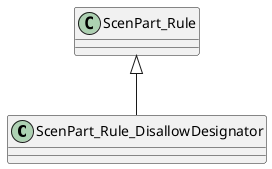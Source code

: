 @startuml
class ScenPart_Rule_DisallowDesignator {
}
ScenPart_Rule <|-- ScenPart_Rule_DisallowDesignator
@enduml
